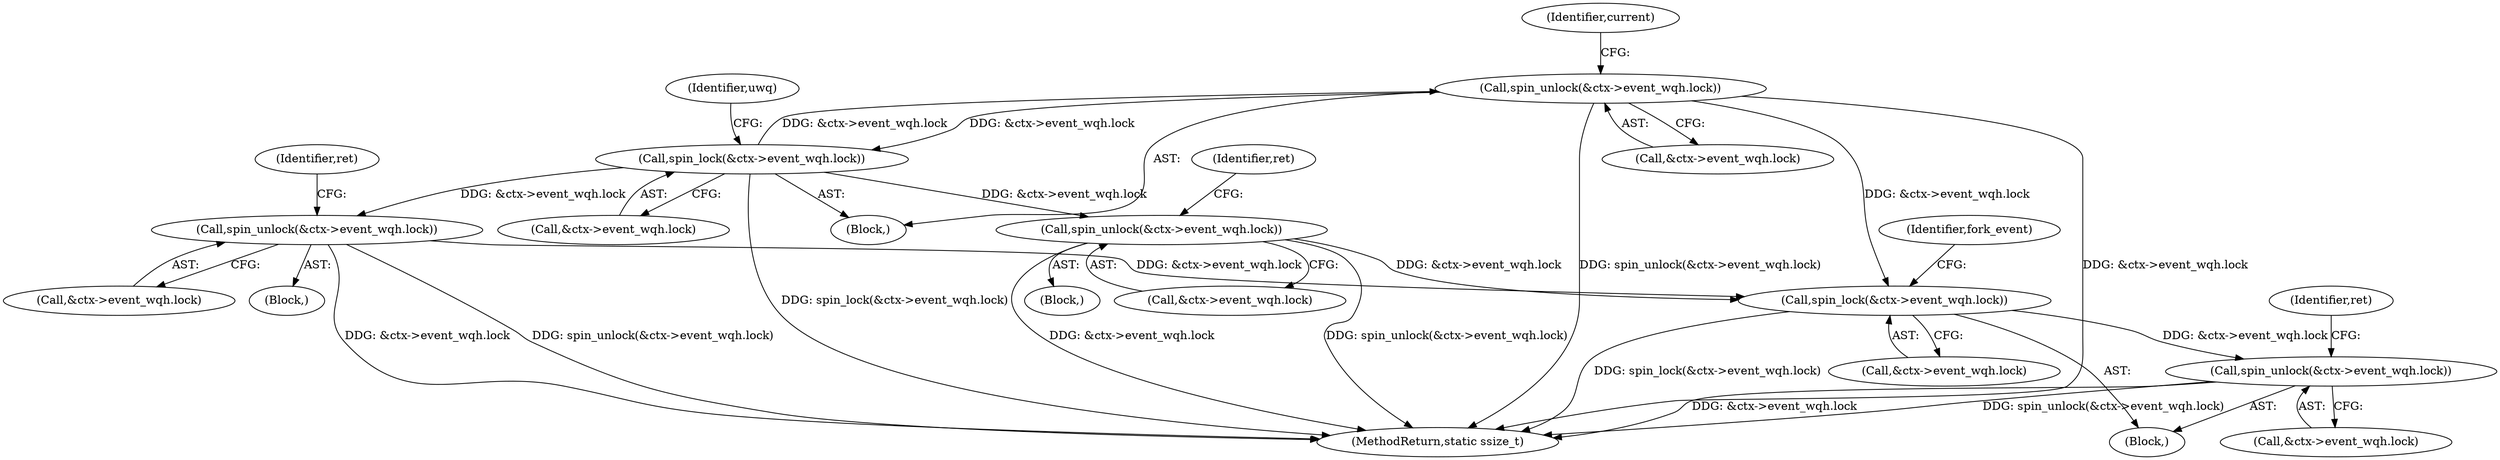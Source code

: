 digraph "1_linux_384632e67e0829deb8015ee6ad916b180049d252@del" {
"1000399" [label="(Call,spin_unlock(&ctx->event_wqh.lock))"];
"1000356" [label="(Call,spin_lock(&ctx->event_wqh.lock))"];
"1000281" [label="(Call,spin_unlock(&ctx->event_wqh.lock))"];
"1000203" [label="(Call,spin_lock(&ctx->event_wqh.lock))"];
"1000256" [label="(Call,spin_unlock(&ctx->event_wqh.lock))"];
"1000270" [label="(Call,spin_unlock(&ctx->event_wqh.lock))"];
"1000355" [label="(Block,)"];
"1000399" [label="(Call,spin_unlock(&ctx->event_wqh.lock))"];
"1000203" [label="(Call,spin_lock(&ctx->event_wqh.lock))"];
"1000400" [label="(Call,&ctx->event_wqh.lock)"];
"1000204" [label="(Call,&ctx->event_wqh.lock)"];
"1000231" [label="(Block,)"];
"1000136" [label="(Block,)"];
"1000356" [label="(Call,spin_lock(&ctx->event_wqh.lock))"];
"1000256" [label="(Call,spin_unlock(&ctx->event_wqh.lock))"];
"1000290" [label="(Identifier,current)"];
"1000264" [label="(Identifier,ret)"];
"1000257" [label="(Call,&ctx->event_wqh.lock)"];
"1000282" [label="(Call,&ctx->event_wqh.lock)"];
"1000216" [label="(Block,)"];
"1000270" [label="(Call,spin_unlock(&ctx->event_wqh.lock))"];
"1000357" [label="(Call,&ctx->event_wqh.lock)"];
"1000367" [label="(Identifier,fork_event)"];
"1000281" [label="(Call,spin_unlock(&ctx->event_wqh.lock))"];
"1000407" [label="(Identifier,ret)"];
"1000408" [label="(MethodReturn,static ssize_t)"];
"1000211" [label="(Identifier,uwq)"];
"1000278" [label="(Identifier,ret)"];
"1000271" [label="(Call,&ctx->event_wqh.lock)"];
"1000399" -> "1000355"  [label="AST: "];
"1000399" -> "1000400"  [label="CFG: "];
"1000400" -> "1000399"  [label="AST: "];
"1000407" -> "1000399"  [label="CFG: "];
"1000399" -> "1000408"  [label="DDG: &ctx->event_wqh.lock"];
"1000399" -> "1000408"  [label="DDG: spin_unlock(&ctx->event_wqh.lock)"];
"1000356" -> "1000399"  [label="DDG: &ctx->event_wqh.lock"];
"1000356" -> "1000355"  [label="AST: "];
"1000356" -> "1000357"  [label="CFG: "];
"1000357" -> "1000356"  [label="AST: "];
"1000367" -> "1000356"  [label="CFG: "];
"1000356" -> "1000408"  [label="DDG: spin_lock(&ctx->event_wqh.lock)"];
"1000281" -> "1000356"  [label="DDG: &ctx->event_wqh.lock"];
"1000256" -> "1000356"  [label="DDG: &ctx->event_wqh.lock"];
"1000270" -> "1000356"  [label="DDG: &ctx->event_wqh.lock"];
"1000281" -> "1000136"  [label="AST: "];
"1000281" -> "1000282"  [label="CFG: "];
"1000282" -> "1000281"  [label="AST: "];
"1000290" -> "1000281"  [label="CFG: "];
"1000281" -> "1000408"  [label="DDG: &ctx->event_wqh.lock"];
"1000281" -> "1000408"  [label="DDG: spin_unlock(&ctx->event_wqh.lock)"];
"1000281" -> "1000203"  [label="DDG: &ctx->event_wqh.lock"];
"1000203" -> "1000281"  [label="DDG: &ctx->event_wqh.lock"];
"1000203" -> "1000136"  [label="AST: "];
"1000203" -> "1000204"  [label="CFG: "];
"1000204" -> "1000203"  [label="AST: "];
"1000211" -> "1000203"  [label="CFG: "];
"1000203" -> "1000408"  [label="DDG: spin_lock(&ctx->event_wqh.lock)"];
"1000203" -> "1000256"  [label="DDG: &ctx->event_wqh.lock"];
"1000203" -> "1000270"  [label="DDG: &ctx->event_wqh.lock"];
"1000256" -> "1000231"  [label="AST: "];
"1000256" -> "1000257"  [label="CFG: "];
"1000257" -> "1000256"  [label="AST: "];
"1000264" -> "1000256"  [label="CFG: "];
"1000256" -> "1000408"  [label="DDG: &ctx->event_wqh.lock"];
"1000256" -> "1000408"  [label="DDG: spin_unlock(&ctx->event_wqh.lock)"];
"1000270" -> "1000216"  [label="AST: "];
"1000270" -> "1000271"  [label="CFG: "];
"1000271" -> "1000270"  [label="AST: "];
"1000278" -> "1000270"  [label="CFG: "];
"1000270" -> "1000408"  [label="DDG: spin_unlock(&ctx->event_wqh.lock)"];
"1000270" -> "1000408"  [label="DDG: &ctx->event_wqh.lock"];
}
